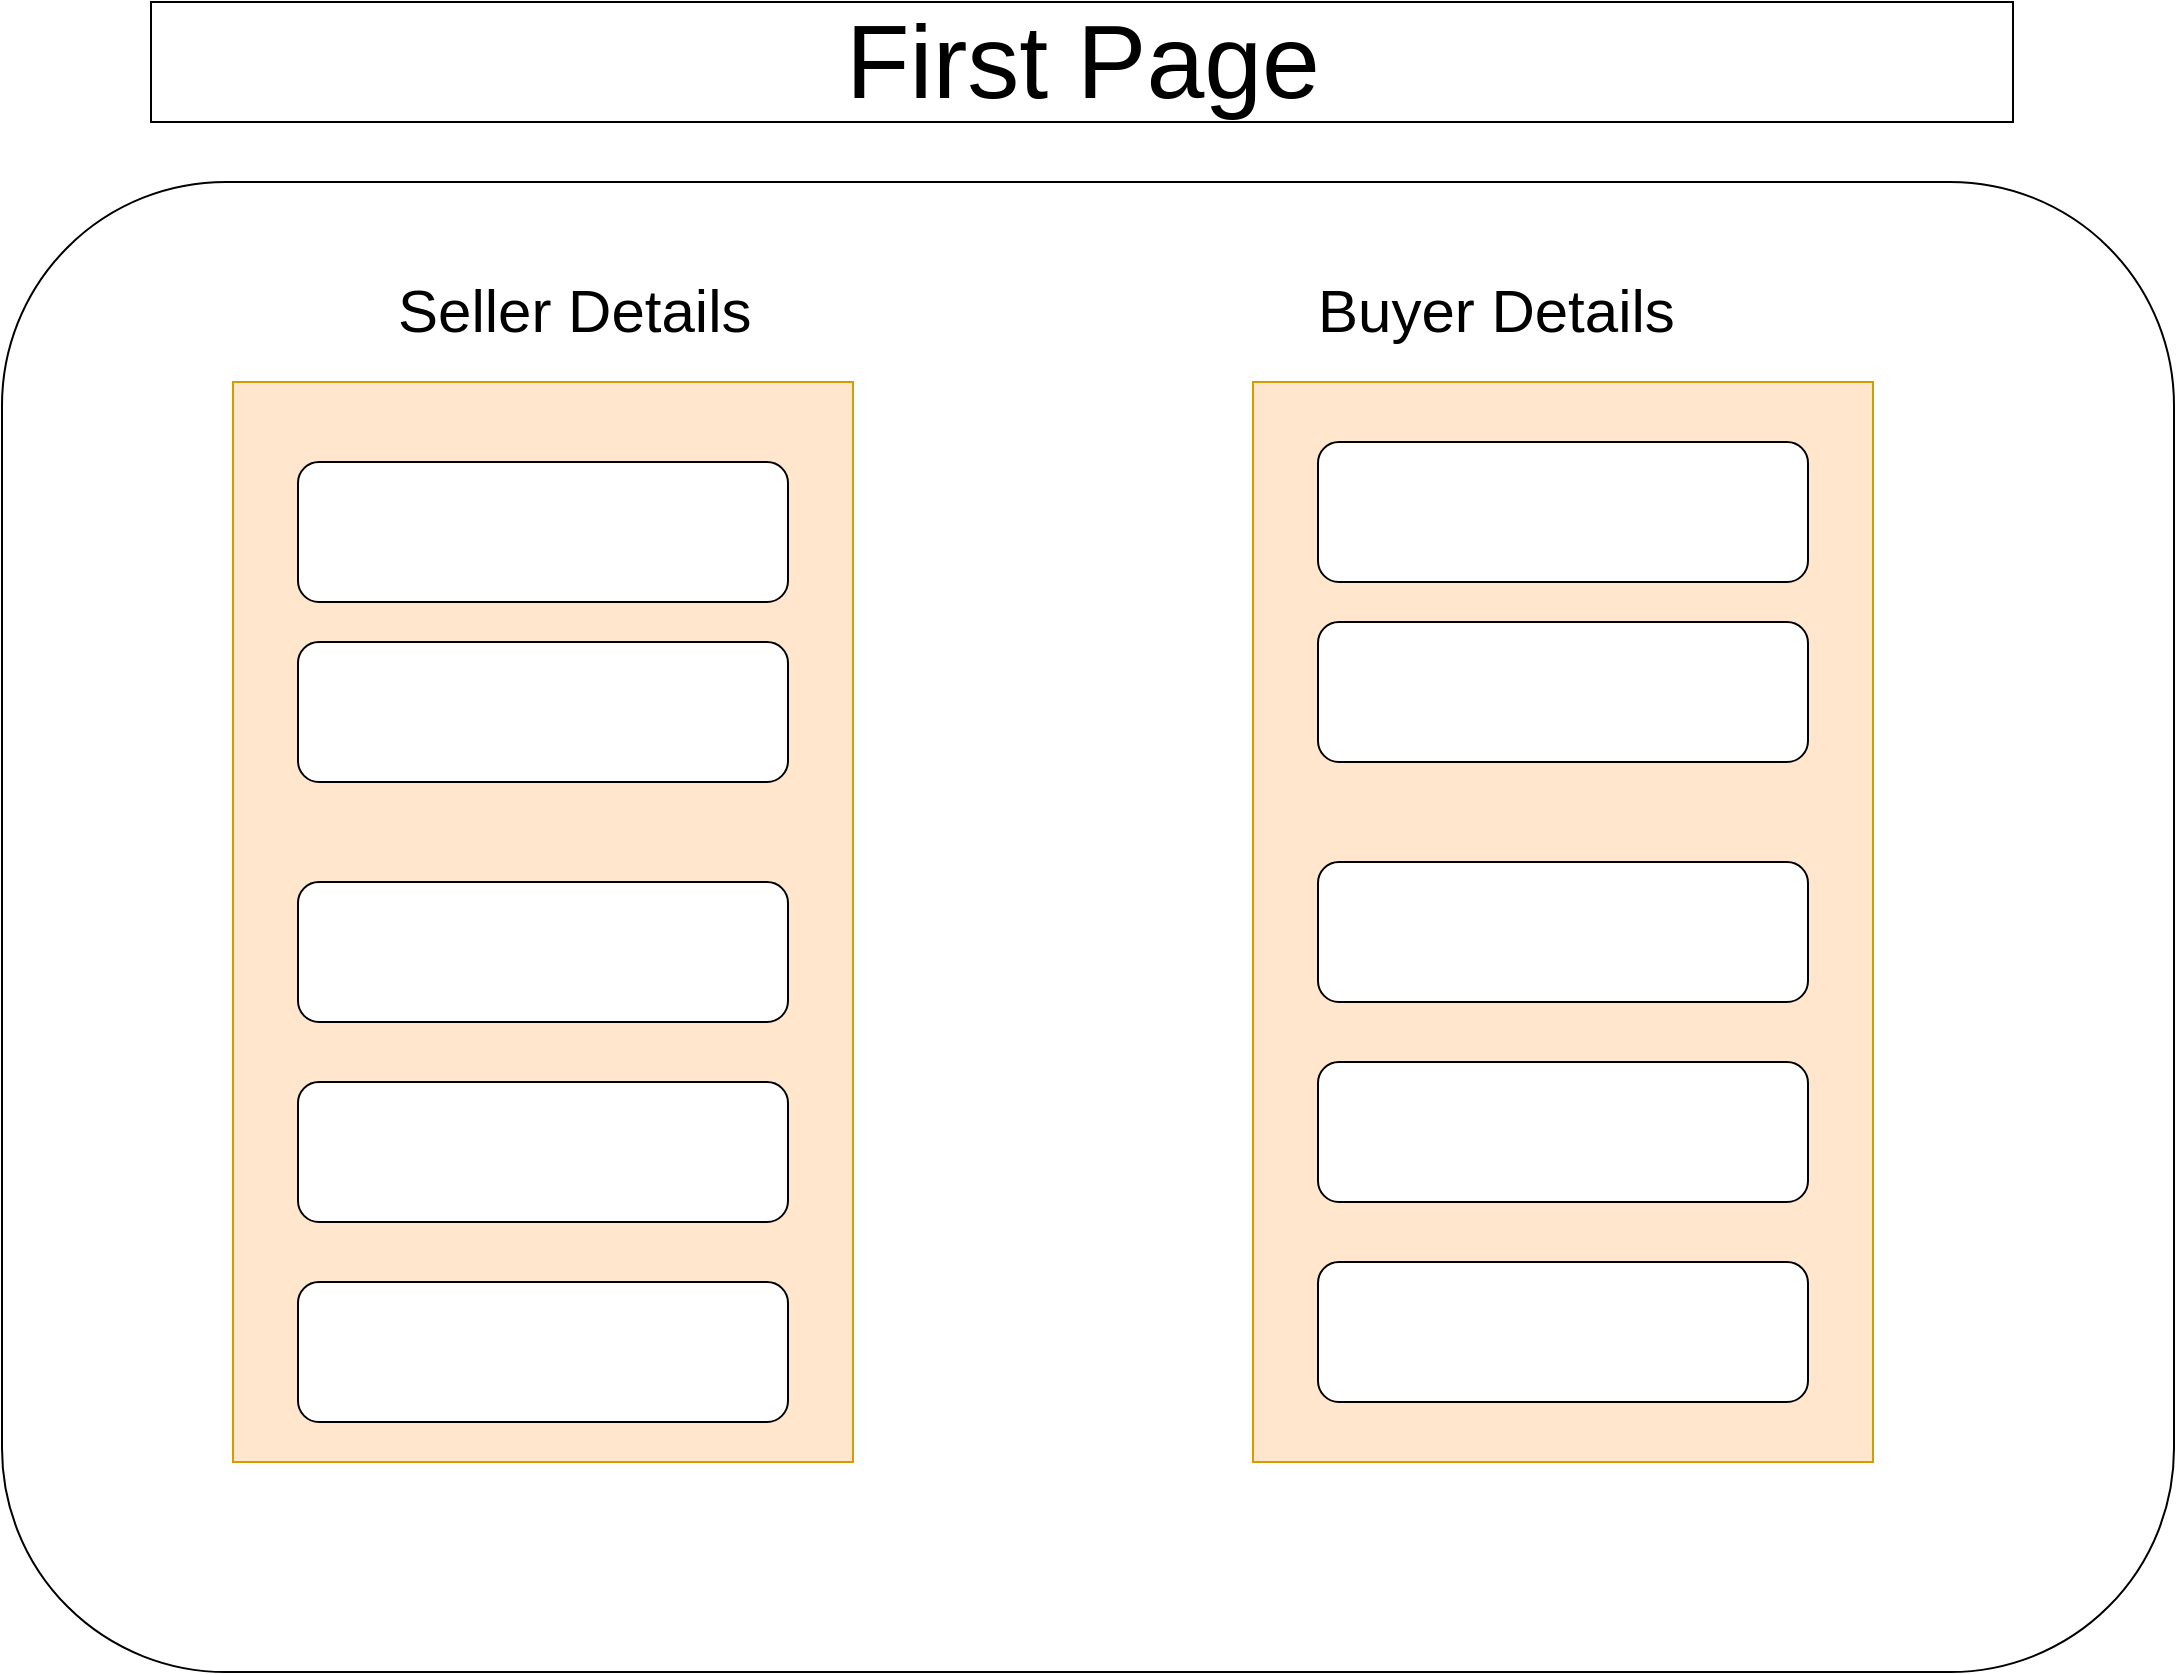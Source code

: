 <mxfile version="11.0.7" type="device"><diagram id="LstUpPXZpI3OL4s9lNnd" name="First Page"><mxGraphModel dx="5134" dy="3223" grid="1" gridSize="10" guides="1" tooltips="1" connect="1" arrows="1" fold="1" page="1" pageScale="1" pageWidth="1100" pageHeight="850" math="0" shadow="0"><root><mxCell id="0"/><mxCell id="1" parent="0"/><mxCell id="njZqAat2Z62x1a5KmaRk-2" value="" style="rounded=1;whiteSpace=wrap;html=1;" vertex="1" parent="1"><mxGeometry x="-2190" y="-1602" width="1086" height="745" as="geometry"/></mxCell><mxCell id="njZqAat2Z62x1a5KmaRk-4" value="" style="rounded=0;whiteSpace=wrap;html=1;fillColor=#ffe6cc;strokeColor=#d79b00;" vertex="1" parent="1"><mxGeometry x="-2074.5" y="-1502" width="310" height="540" as="geometry"/></mxCell><mxCell id="njZqAat2Z62x1a5KmaRk-5" value="" style="rounded=0;whiteSpace=wrap;html=1;fillColor=#ffe6cc;strokeColor=#d79b00;" vertex="1" parent="1"><mxGeometry x="-1564.5" y="-1502" width="310" height="540" as="geometry"/></mxCell><mxCell id="njZqAat2Z62x1a5KmaRk-8" value="&lt;font style=&quot;font-size: 30px&quot;&gt;Seller Details&lt;/font&gt;" style="text;html=1;" vertex="1" parent="1"><mxGeometry x="-1994.5" y="-1562" width="100" height="30" as="geometry"/></mxCell><mxCell id="njZqAat2Z62x1a5KmaRk-12" value="&lt;font style=&quot;font-size: 30px&quot;&gt;Buyer Details&lt;br&gt;&lt;/font&gt;" style="text;html=1;" vertex="1" parent="1"><mxGeometry x="-1534.5" y="-1562" width="100" height="30" as="geometry"/></mxCell><mxCell id="njZqAat2Z62x1a5KmaRk-15" value="" style="rounded=1;whiteSpace=wrap;html=1;" vertex="1" parent="1"><mxGeometry x="-2042" y="-1372" width="245" height="70" as="geometry"/></mxCell><mxCell id="njZqAat2Z62x1a5KmaRk-16" value="" style="rounded=1;whiteSpace=wrap;html=1;" vertex="1" parent="1"><mxGeometry x="-2042" y="-1252" width="245" height="70" as="geometry"/></mxCell><mxCell id="njZqAat2Z62x1a5KmaRk-17" value="" style="rounded=1;whiteSpace=wrap;html=1;" vertex="1" parent="1"><mxGeometry x="-2042" y="-1462" width="245" height="70" as="geometry"/></mxCell><mxCell id="njZqAat2Z62x1a5KmaRk-18" value="" style="rounded=1;whiteSpace=wrap;html=1;" vertex="1" parent="1"><mxGeometry x="-2042" y="-1152" width="245" height="70" as="geometry"/></mxCell><mxCell id="njZqAat2Z62x1a5KmaRk-19" value="" style="rounded=1;whiteSpace=wrap;html=1;" vertex="1" parent="1"><mxGeometry x="-2042" y="-1052" width="245" height="70" as="geometry"/></mxCell><mxCell id="njZqAat2Z62x1a5KmaRk-20" value="" style="rounded=1;whiteSpace=wrap;html=1;" vertex="1" parent="1"><mxGeometry x="-1532" y="-1162" width="245" height="70" as="geometry"/></mxCell><mxCell id="njZqAat2Z62x1a5KmaRk-21" value="" style="rounded=1;whiteSpace=wrap;html=1;" vertex="1" parent="1"><mxGeometry x="-1532" y="-1062" width="245" height="70" as="geometry"/></mxCell><mxCell id="njZqAat2Z62x1a5KmaRk-22" value="" style="rounded=1;whiteSpace=wrap;html=1;" vertex="1" parent="1"><mxGeometry x="-1532" y="-1262" width="245" height="70" as="geometry"/></mxCell><mxCell id="njZqAat2Z62x1a5KmaRk-23" value="" style="rounded=1;whiteSpace=wrap;html=1;" vertex="1" parent="1"><mxGeometry x="-1532" y="-1382" width="245" height="70" as="geometry"/></mxCell><mxCell id="njZqAat2Z62x1a5KmaRk-24" value="" style="rounded=1;whiteSpace=wrap;html=1;" vertex="1" parent="1"><mxGeometry x="-1532" y="-1472" width="245" height="70" as="geometry"/></mxCell><mxCell id="njZqAat2Z62x1a5KmaRk-25" value="&lt;font style=&quot;font-size: 52px&quot;&gt;First Page&lt;br&gt;&lt;/font&gt;" style="rounded=0;whiteSpace=wrap;html=1;" vertex="1" parent="1"><mxGeometry x="-2115.5" y="-1692" width="931" height="60" as="geometry"/></mxCell></root></mxGraphModel></diagram><diagram id="dxB9Ah27hFPIk_sm2z8B" name="Farmer Registration"><mxGraphModel dx="5208" dy="2982" grid="1" gridSize="10" guides="1" tooltips="1" connect="1" arrows="1" fold="1" page="1" pageScale="1" pageWidth="1100" pageHeight="850" math="0" shadow="0"><root><mxCell id="lf6_8idwIIm_1Vx05616-0"/><mxCell id="lf6_8idwIIm_1Vx05616-1" parent="lf6_8idwIIm_1Vx05616-0"/><mxCell id="fBc0HET5rYsJHn2gm1a8-0" value="" style="rounded=1;whiteSpace=wrap;html=1;" vertex="1" parent="lf6_8idwIIm_1Vx05616-1"><mxGeometry x="-1100" y="-748" width="1080" height="745" as="geometry"/></mxCell><mxCell id="fBc0HET5rYsJHn2gm1a8-1" value="" style="rounded=0;whiteSpace=wrap;html=1;fillColor=#ffe6cc;strokeColor=#d79b00;" vertex="1" parent="lf6_8idwIIm_1Vx05616-1"><mxGeometry x="-950" y="-648" width="830" height="540" as="geometry"/></mxCell><mxCell id="fBc0HET5rYsJHn2gm1a8-5" value="" style="rounded=1;whiteSpace=wrap;html=1;" vertex="1" parent="lf6_8idwIIm_1Vx05616-1"><mxGeometry x="-917.5" y="-518" width="245" height="70" as="geometry"/></mxCell><mxCell id="fBc0HET5rYsJHn2gm1a8-6" value="" style="rounded=1;whiteSpace=wrap;html=1;" vertex="1" parent="lf6_8idwIIm_1Vx05616-1"><mxGeometry x="-917.5" y="-398" width="245" height="70" as="geometry"/></mxCell><mxCell id="fBc0HET5rYsJHn2gm1a8-7" value="" style="rounded=1;whiteSpace=wrap;html=1;" vertex="1" parent="lf6_8idwIIm_1Vx05616-1"><mxGeometry x="-917.5" y="-608" width="245" height="70" as="geometry"/></mxCell><mxCell id="fBc0HET5rYsJHn2gm1a8-8" value="" style="rounded=1;whiteSpace=wrap;html=1;" vertex="1" parent="lf6_8idwIIm_1Vx05616-1"><mxGeometry x="-917.5" y="-298" width="245" height="70" as="geometry"/></mxCell><mxCell id="fBc0HET5rYsJHn2gm1a8-9" value="&lt;font style=&quot;font-size: 45px&quot;&gt;Submit&lt;/font&gt;" style="rounded=1;whiteSpace=wrap;html=1;fillColor=#d5e8d4;strokeColor=#82b366;" vertex="1" parent="lf6_8idwIIm_1Vx05616-1"><mxGeometry x="-917.5" y="-198" width="245" height="70" as="geometry"/></mxCell><mxCell id="fBc0HET5rYsJHn2gm1a8-15" value="&lt;font style=&quot;font-size: 52px&quot;&gt;Farmer Registration&lt;br&gt;&lt;/font&gt;" style="rounded=0;whiteSpace=wrap;html=1;" vertex="1" parent="lf6_8idwIIm_1Vx05616-1"><mxGeometry x="-991" y="-838" width="902" height="60" as="geometry"/></mxCell><mxCell id="fBc0HET5rYsJHn2gm1a8-16" value="" style="rounded=1;whiteSpace=wrap;html=1;" vertex="1" parent="lf6_8idwIIm_1Vx05616-1"><mxGeometry x="-470" y="-608" width="245" height="70" as="geometry"/></mxCell><mxCell id="fBc0HET5rYsJHn2gm1a8-17" value="" style="rounded=1;whiteSpace=wrap;html=1;" vertex="1" parent="lf6_8idwIIm_1Vx05616-1"><mxGeometry x="-470" y="-518" width="245" height="70" as="geometry"/></mxCell><mxCell id="fBc0HET5rYsJHn2gm1a8-18" value="" style="rounded=1;whiteSpace=wrap;html=1;" vertex="1" parent="lf6_8idwIIm_1Vx05616-1"><mxGeometry x="-470" y="-398" width="245" height="70" as="geometry"/></mxCell><mxCell id="fBc0HET5rYsJHn2gm1a8-19" value="" style="rounded=1;whiteSpace=wrap;html=1;" vertex="1" parent="lf6_8idwIIm_1Vx05616-1"><mxGeometry x="-470" y="-298" width="245" height="70" as="geometry"/></mxCell><mxCell id="fBc0HET5rYsJHn2gm1a8-20" value="&lt;font style=&quot;font-size: 48px&quot;&gt;Cancel&lt;/font&gt;" style="rounded=1;whiteSpace=wrap;html=1;fillColor=#f8cecc;strokeColor=#b85450;" vertex="1" parent="lf6_8idwIIm_1Vx05616-1"><mxGeometry x="-470" y="-198" width="245" height="70" as="geometry"/></mxCell></root></mxGraphModel></diagram><diagram id="g3_XBW8msWrqOuTUm1ST" name="Admin Panel"><mxGraphModel dx="6235" dy="3515" grid="1" gridSize="10" guides="1" tooltips="1" connect="1" arrows="1" fold="1" page="1" pageScale="1" pageWidth="1100" pageHeight="850" math="0" shadow="0"><root><mxCell id="HV_MJVGlBsc5NGTjgu48-0"/><mxCell id="HV_MJVGlBsc5NGTjgu48-1" parent="HV_MJVGlBsc5NGTjgu48-0"/><mxCell id="HV_MJVGlBsc5NGTjgu48-2" value="" style="rounded=1;whiteSpace=wrap;html=1;" vertex="1" parent="HV_MJVGlBsc5NGTjgu48-1"><mxGeometry x="-1090" y="-737" width="1075" height="717" as="geometry"/></mxCell><mxCell id="HV_MJVGlBsc5NGTjgu48-3" value="" style="rounded=0;whiteSpace=wrap;html=1;fillColor=#ffe6cc;strokeColor=#d79b00;" vertex="1" parent="HV_MJVGlBsc5NGTjgu48-1"><mxGeometry x="-985" y="-637.5" width="830" height="370" as="geometry"/></mxCell><mxCell id="HV_MJVGlBsc5NGTjgu48-8" value="&lt;font style=&quot;font-size: 45px&quot;&gt;Submit&lt;/font&gt;" style="rounded=1;whiteSpace=wrap;html=1;fillColor=#d5e8d4;strokeColor=#82b366;" vertex="1" parent="HV_MJVGlBsc5NGTjgu48-1"><mxGeometry x="-785" y="-400" width="245" height="70" as="geometry"/></mxCell><mxCell id="HV_MJVGlBsc5NGTjgu48-9" value="&lt;font style=&quot;font-size: 50px&quot;&gt;Admin Panel&lt;br&gt;&lt;/font&gt;" style="rounded=0;whiteSpace=wrap;html=1;" vertex="1" parent="HV_MJVGlBsc5NGTjgu48-1"><mxGeometry x="-1026" y="-827.5" width="902" height="60" as="geometry"/></mxCell><mxCell id="HV_MJVGlBsc5NGTjgu48-10" value="" style="rounded=1;whiteSpace=wrap;html=1;" vertex="1" parent="HV_MJVGlBsc5NGTjgu48-1"><mxGeometry x="-505" y="-597.5" width="245" height="70" as="geometry"/></mxCell><mxCell id="HV_MJVGlBsc5NGTjgu48-11" value="" style="rounded=1;whiteSpace=wrap;html=1;" vertex="1" parent="HV_MJVGlBsc5NGTjgu48-1"><mxGeometry x="-505" y="-507.5" width="245" height="70" as="geometry"/></mxCell><mxCell id="HV_MJVGlBsc5NGTjgu48-14" value="&lt;font style=&quot;font-size: 48px&quot;&gt;Cancel&lt;/font&gt;" style="rounded=1;whiteSpace=wrap;html=1;fillColor=#f8cecc;strokeColor=#b85450;" vertex="1" parent="HV_MJVGlBsc5NGTjgu48-1"><mxGeometry x="-505" y="-400" width="245" height="70" as="geometry"/></mxCell><mxCell id="HV_MJVGlBsc5NGTjgu48-17" value="User Name" style="text;html=1;fontSize=42;" vertex="1" parent="HV_MJVGlBsc5NGTjgu48-1"><mxGeometry x="-785" y="-577.5" width="100" height="30" as="geometry"/></mxCell><mxCell id="HV_MJVGlBsc5NGTjgu48-18" value="Password" style="text;html=1;fontSize=42;" vertex="1" parent="HV_MJVGlBsc5NGTjgu48-1"><mxGeometry x="-785" y="-488.5" width="100" height="30" as="geometry"/></mxCell></root></mxGraphModel></diagram><diagram id="1KZH6FtxiYrWbx4TllFv" name="Admin Dashboard"><mxGraphModel dx="3668" dy="2183" grid="1" gridSize="10" guides="1" tooltips="1" connect="1" arrows="1" fold="1" page="1" pageScale="1" pageWidth="1100" pageHeight="850" math="0" shadow="0"><root><mxCell id="uJsQAJbl7lkA9iYuCOMn-0"/><mxCell id="uJsQAJbl7lkA9iYuCOMn-1" parent="uJsQAJbl7lkA9iYuCOMn-0"/><mxCell id="oas9z4TYxYRg-RX2Hc1U-0" value="" style="rounded=1;whiteSpace=wrap;html=1;" vertex="1" parent="uJsQAJbl7lkA9iYuCOMn-1"><mxGeometry x="-1080" y="-753" width="1070" height="693" as="geometry"/></mxCell><mxCell id="oas9z4TYxYRg-RX2Hc1U-3" value="&lt;font style=&quot;font-size: 50px&quot;&gt;Admin Panel&lt;br&gt;&lt;/font&gt;" style="rounded=0;whiteSpace=wrap;html=1;" vertex="1" parent="uJsQAJbl7lkA9iYuCOMn-1"><mxGeometry x="-971" y="-843" width="902" height="60" as="geometry"/></mxCell><mxCell id="oas9z4TYxYRg-RX2Hc1U-10" value="" style="rounded=0;whiteSpace=wrap;html=1;fontSize=42;" vertex="1" parent="uJsQAJbl7lkA9iYuCOMn-1"><mxGeometry x="-1031" y="-643" width="341" height="560" as="geometry"/></mxCell><mxCell id="oas9z4TYxYRg-RX2Hc1U-11" value="Menu" style="rounded=1;whiteSpace=wrap;html=1;fontSize=42;" vertex="1" parent="uJsQAJbl7lkA9iYuCOMn-1"><mxGeometry x="-1010" y="-623" width="300" height="60" as="geometry"/></mxCell><mxCell id="oas9z4TYxYRg-RX2Hc1U-13" value="Farmer Details" style="text;html=1;strokeColor=none;fillColor=none;align=center;verticalAlign=middle;whiteSpace=wrap;rounded=0;fontSize=42;direction=south;" vertex="1" parent="uJsQAJbl7lkA9iYuCOMn-1"><mxGeometry x="-1031" y="-543" width="331" height="51" as="geometry"/></mxCell><mxCell id="oas9z4TYxYRg-RX2Hc1U-14" value="Seller List" style="text;html=1;strokeColor=none;fillColor=none;align=center;verticalAlign=middle;whiteSpace=wrap;rounded=0;fontSize=42;direction=south;" vertex="1" parent="uJsQAJbl7lkA9iYuCOMn-1"><mxGeometry x="-1025.5" y="-388.5" width="331" height="51" as="geometry"/></mxCell><mxCell id="oas9z4TYxYRg-RX2Hc1U-15" value="Buyer List" style="text;html=1;strokeColor=none;fillColor=none;align=center;verticalAlign=middle;whiteSpace=wrap;rounded=0;fontSize=42;direction=south;" vertex="1" parent="uJsQAJbl7lkA9iYuCOMn-1"><mxGeometry x="-1021" y="-463" width="331" height="51" as="geometry"/></mxCell><mxCell id="oas9z4TYxYRg-RX2Hc1U-16" value="" style="rounded=1;whiteSpace=wrap;html=1;fontSize=42;" vertex="1" parent="uJsQAJbl7lkA9iYuCOMn-1"><mxGeometry x="-660" y="-643" width="590" height="533" as="geometry"/></mxCell><mxCell id="oas9z4TYxYRg-RX2Hc1U-17" value="&lt;div&gt;List of all the farmers who have registered to the system&lt;/div&gt;&lt;div&gt;1) Edit&lt;/div&gt;&lt;div&gt;2) Delete&lt;br&gt;&lt;/div&gt;" style="text;html=1;strokeColor=none;fillColor=none;align=center;verticalAlign=middle;whiteSpace=wrap;rounded=0;fontSize=42;" vertex="1" parent="uJsQAJbl7lkA9iYuCOMn-1"><mxGeometry x="-545" y="-492" width="430" height="20" as="geometry"/></mxCell></root></mxGraphModel></diagram><diagram id="InR2wFMc7y6vZ9jy58DV" name="Admin Buyers Page"><mxGraphModel dx="4523" dy="2627" grid="1" gridSize="10" guides="1" tooltips="1" connect="1" arrows="1" fold="1" page="1" pageScale="1" pageWidth="1100" pageHeight="850" math="0" shadow="0"><root><mxCell id="i6HIx5T2XdnEf-JRjPC5-0"/><mxCell id="i6HIx5T2XdnEf-JRjPC5-1" parent="i6HIx5T2XdnEf-JRjPC5-0"/><mxCell id="usyV23uAnWyR-N7vZi9W-0" value="" style="rounded=1;whiteSpace=wrap;html=1;" vertex="1" parent="i6HIx5T2XdnEf-JRjPC5-1"><mxGeometry x="-1080" y="-747" width="1060" height="745" as="geometry"/></mxCell><mxCell id="usyV23uAnWyR-N7vZi9W-1" value="&lt;font style=&quot;font-size: 50px&quot;&gt;Admin Panel&lt;/font&gt;&lt;font style=&quot;font-size: 50px&quot;&gt;- Buyer List&lt;br&gt;&lt;/font&gt;" style="rounded=0;whiteSpace=wrap;html=1;" vertex="1" parent="i6HIx5T2XdnEf-JRjPC5-1"><mxGeometry x="-994" y="-837" width="902" height="60" as="geometry"/></mxCell><mxCell id="usyV23uAnWyR-N7vZi9W-2" value="" style="rounded=0;whiteSpace=wrap;html=1;fontSize=42;" vertex="1" parent="i6HIx5T2XdnEf-JRjPC5-1"><mxGeometry x="-1054" y="-637" width="341" height="560" as="geometry"/></mxCell><mxCell id="usyV23uAnWyR-N7vZi9W-3" value="Menu" style="rounded=1;whiteSpace=wrap;html=1;fontSize=42;" vertex="1" parent="i6HIx5T2XdnEf-JRjPC5-1"><mxGeometry x="-1033" y="-617" width="300" height="60" as="geometry"/></mxCell><mxCell id="usyV23uAnWyR-N7vZi9W-4" value="Farmer Details" style="text;html=1;strokeColor=none;fillColor=none;align=center;verticalAlign=middle;whiteSpace=wrap;rounded=0;fontSize=42;direction=south;" vertex="1" parent="i6HIx5T2XdnEf-JRjPC5-1"><mxGeometry x="-1054" y="-537" width="331" height="51" as="geometry"/></mxCell><mxCell id="usyV23uAnWyR-N7vZi9W-5" value="Seller List" style="text;html=1;strokeColor=none;fillColor=none;align=center;verticalAlign=middle;whiteSpace=wrap;rounded=0;fontSize=42;direction=south;" vertex="1" parent="i6HIx5T2XdnEf-JRjPC5-1"><mxGeometry x="-1048.5" y="-382.5" width="331" height="51" as="geometry"/></mxCell><mxCell id="usyV23uAnWyR-N7vZi9W-6" value="Buyer List" style="text;html=1;strokeColor=none;fillColor=none;align=center;verticalAlign=middle;whiteSpace=wrap;rounded=0;fontSize=42;direction=south;" vertex="1" parent="i6HIx5T2XdnEf-JRjPC5-1"><mxGeometry x="-1044" y="-457" width="331" height="51" as="geometry"/></mxCell><mxCell id="usyV23uAnWyR-N7vZi9W-7" value="" style="rounded=1;whiteSpace=wrap;html=1;fontSize=42;" vertex="1" parent="i6HIx5T2XdnEf-JRjPC5-1"><mxGeometry x="-683" y="-637" width="613" height="577" as="geometry"/></mxCell><mxCell id="usyV23uAnWyR-N7vZi9W-8" value="&lt;div&gt;List of all the buyers who have registered to the system&lt;/div&gt;&lt;div&gt;1) Edit&lt;/div&gt;&lt;div&gt;2) Delete&lt;br&gt;&lt;/div&gt;" style="text;html=1;strokeColor=none;fillColor=none;align=center;verticalAlign=middle;whiteSpace=wrap;rounded=0;fontSize=42;" vertex="1" parent="i6HIx5T2XdnEf-JRjPC5-1"><mxGeometry x="-568" y="-486" width="430" height="20" as="geometry"/></mxCell></root></mxGraphModel></diagram><diagram name="Admin Seller Page" id="5S5aZDFh8Kypvpi-fQX8"><mxGraphModel dx="4523" dy="2627" grid="1" gridSize="10" guides="1" tooltips="1" connect="1" arrows="1" fold="1" page="1" pageScale="1" pageWidth="1100" pageHeight="850" math="0" shadow="0"><root><mxCell id="-3NTA6Qu7N-xF8mMGFAy-0"/><mxCell id="-3NTA6Qu7N-xF8mMGFAy-1" parent="-3NTA6Qu7N-xF8mMGFAy-0"/><mxCell id="-3NTA6Qu7N-xF8mMGFAy-2" value="" style="rounded=1;whiteSpace=wrap;html=1;" vertex="1" parent="-3NTA6Qu7N-xF8mMGFAy-1"><mxGeometry x="-1090" y="-747" width="1060" height="745" as="geometry"/></mxCell><mxCell id="-3NTA6Qu7N-xF8mMGFAy-3" value="&lt;font style=&quot;font-size: 50px&quot;&gt;Admin Panel&lt;/font&gt;&lt;font style=&quot;font-size: 50px&quot;&gt;- Seller List&lt;br&gt;&lt;/font&gt;" style="rounded=0;whiteSpace=wrap;html=1;" vertex="1" parent="-3NTA6Qu7N-xF8mMGFAy-1"><mxGeometry x="-994" y="-837" width="902" height="60" as="geometry"/></mxCell><mxCell id="-3NTA6Qu7N-xF8mMGFAy-4" value="" style="rounded=0;whiteSpace=wrap;html=1;fontSize=42;" vertex="1" parent="-3NTA6Qu7N-xF8mMGFAy-1"><mxGeometry x="-1054" y="-637" width="341" height="560" as="geometry"/></mxCell><mxCell id="-3NTA6Qu7N-xF8mMGFAy-5" value="Menu" style="rounded=1;whiteSpace=wrap;html=1;fontSize=42;" vertex="1" parent="-3NTA6Qu7N-xF8mMGFAy-1"><mxGeometry x="-1033" y="-617" width="300" height="60" as="geometry"/></mxCell><mxCell id="-3NTA6Qu7N-xF8mMGFAy-6" value="Farmer Details" style="text;html=1;strokeColor=none;fillColor=none;align=center;verticalAlign=middle;whiteSpace=wrap;rounded=0;fontSize=42;direction=south;" vertex="1" parent="-3NTA6Qu7N-xF8mMGFAy-1"><mxGeometry x="-1054" y="-537" width="331" height="51" as="geometry"/></mxCell><mxCell id="-3NTA6Qu7N-xF8mMGFAy-7" value="Seller List" style="text;html=1;strokeColor=none;fillColor=none;align=center;verticalAlign=middle;whiteSpace=wrap;rounded=0;fontSize=42;direction=south;" vertex="1" parent="-3NTA6Qu7N-xF8mMGFAy-1"><mxGeometry x="-1048.5" y="-382.5" width="331" height="51" as="geometry"/></mxCell><mxCell id="-3NTA6Qu7N-xF8mMGFAy-8" value="Buyer List" style="text;html=1;strokeColor=none;fillColor=none;align=center;verticalAlign=middle;whiteSpace=wrap;rounded=0;fontSize=42;direction=south;" vertex="1" parent="-3NTA6Qu7N-xF8mMGFAy-1"><mxGeometry x="-1044" y="-457" width="331" height="51" as="geometry"/></mxCell><mxCell id="-3NTA6Qu7N-xF8mMGFAy-9" value="" style="rounded=1;whiteSpace=wrap;html=1;fontSize=42;" vertex="1" parent="-3NTA6Qu7N-xF8mMGFAy-1"><mxGeometry x="-683" y="-637" width="660" height="580" as="geometry"/></mxCell><mxCell id="-3NTA6Qu7N-xF8mMGFAy-10" value="&lt;div&gt;List of all the Seller who have registered to the system&lt;/div&gt;&lt;div&gt;1) Edit&lt;/div&gt;&lt;div&gt;2) Delete&lt;br&gt;&lt;/div&gt;" style="text;html=1;strokeColor=none;fillColor=none;align=center;verticalAlign=middle;whiteSpace=wrap;rounded=0;fontSize=42;" vertex="1" parent="-3NTA6Qu7N-xF8mMGFAy-1"><mxGeometry x="-568" y="-486" width="430" height="20" as="geometry"/></mxCell></root></mxGraphModel></diagram></mxfile>